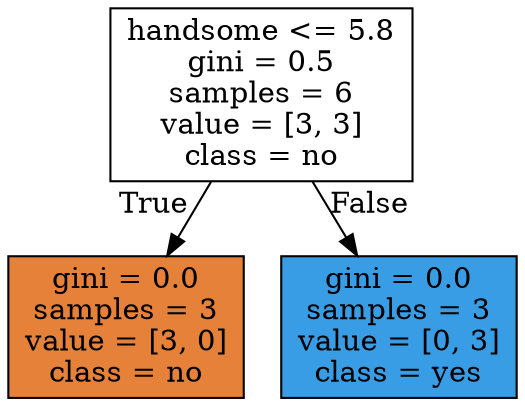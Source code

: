 digraph Tree {
node [shape=box, style="filled", color="black"] ;
0 [label="handsome <= 5.8\ngini = 0.5\nsamples = 6\nvalue = [3, 3]\nclass = no", fillcolor="#e5813900"] ;
1 [label="gini = 0.0\nsamples = 3\nvalue = [3, 0]\nclass = no", fillcolor="#e58139ff"] ;
0 -> 1 [labeldistance=2.5, labelangle=45, headlabel="True"] ;
2 [label="gini = 0.0\nsamples = 3\nvalue = [0, 3]\nclass = yes", fillcolor="#399de5ff"] ;
0 -> 2 [labeldistance=2.5, labelangle=-45, headlabel="False"] ;
}